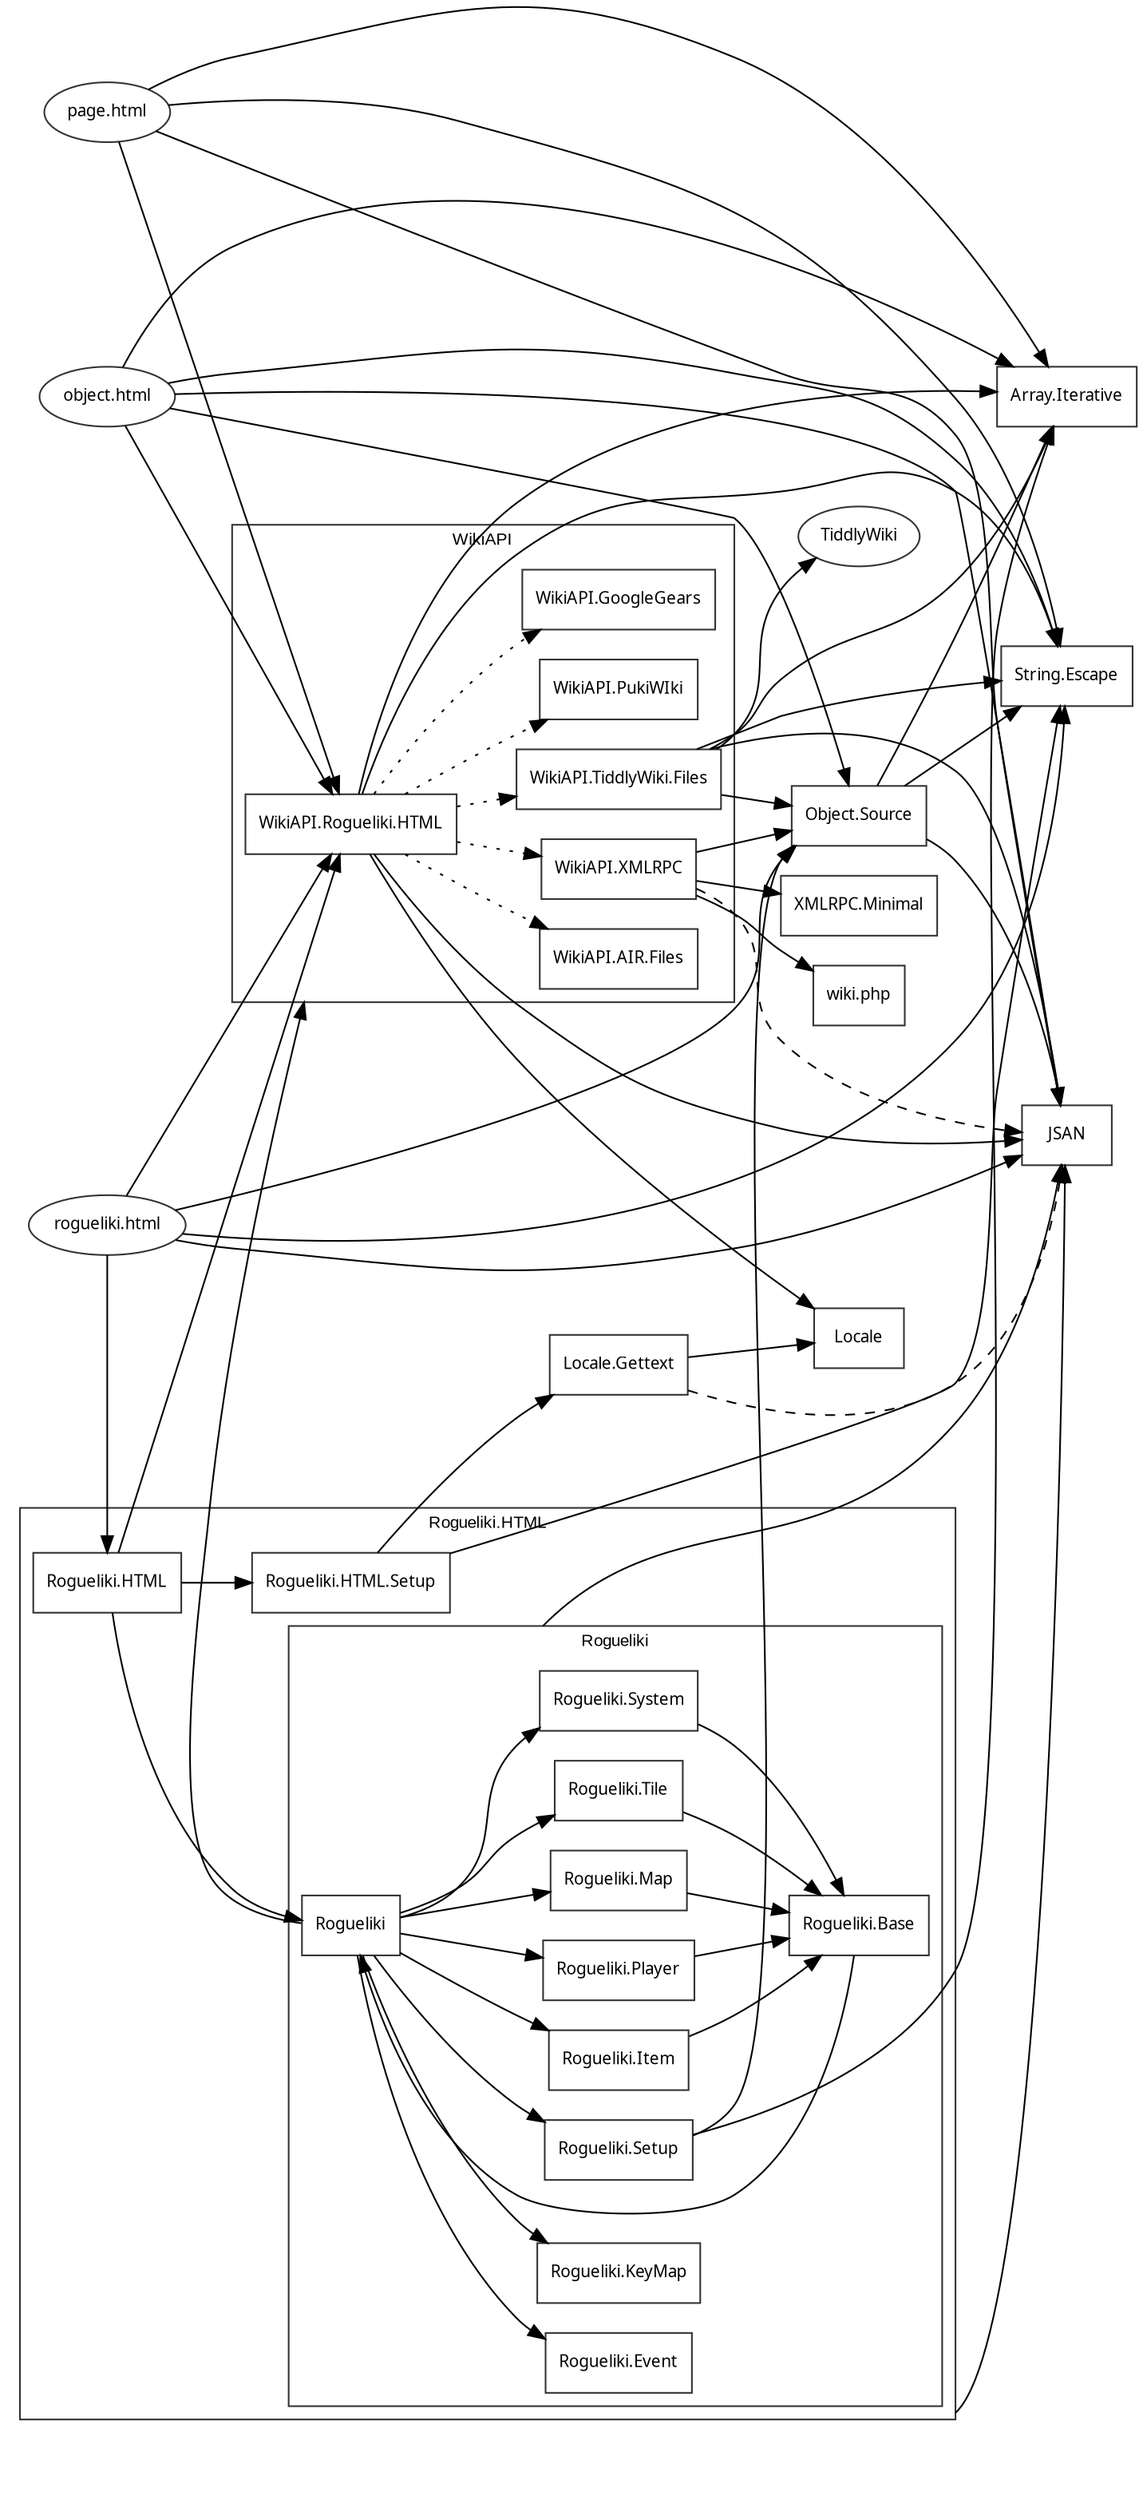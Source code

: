digraph Rogueliki {
  graph [color= "#333333",  fontname="Arial", fontsize=10,
         compound = true, concentrate = false, rankdir = LR];
  node [color="#333333", fontname="ArialBD", fontsize=10, shape = "box"];

  "Locale.Gettext" -> "Locale";
  "Locale.Gettext" -> "JSAN" [style = dashed];

  "Object.Source" -> "Array.Iterative";
  "Object.Source" -> "String.Escape";
  "Object.Source" -> "JSAN";

  "WikiAPI.XMLRPC" -> "XMLRPC.Minimal";
  "WikiAPI.XMLRPC" -> "JSAN" [style = dashed];

  "TiddlyWiki" [shape = "ellipse"];
  "WikiAPI.TiddlyWiki.Files" -> "TiddlyWiki";
  "WikiAPI.TiddlyWiki.Files" -> "Array.Iterative";
  "WikiAPI.TiddlyWiki.Files" -> "Object.Source";
  "WikiAPI.TiddlyWiki.Files" -> "String.Escape";
  "WikiAPI.TiddlyWiki.Files" -> "JSAN";
  
  "WikiAPI.Rogueliki.HTML" -> "Array.Iterative";
  "WikiAPI.Rogueliki.HTML" -> "Locale";
  "WikiAPI.Rogueliki.HTML" -> "String.Escape";
  "WikiAPI.Rogueliki.HTML" -> "JSAN";

  subgraph "cluster WikiAPI" {
    label = "WikiAPI";
    "WikiAPI.Rogueliki.HTML" -> "WikiAPI.PukiWIki" [style = dotted];
    "WikiAPI.Rogueliki.HTML" -> "WikiAPI.GoogleGears" [style = dotted];
    "WikiAPI.Rogueliki.HTML" -> "WikiAPI.AIR.Files" [style = dotted];
    "WikiAPI.Rogueliki.HTML" -> "WikiAPI.XMLRPC" [style = dotted];
    "WikiAPI.Rogueliki.HTML" -> "WikiAPI.TiddlyWiki.Files" [style = dotted];
  }

  "WikiAPI.XMLRPC" -> "Object.Source";
  "WikiAPI.XMLRPC" -> "wiki.php";

  "Rogueliki.Setup" -> "Array.Iterative";
  "Rogueliki.Setup" -> "Object.Source";
  "Rogueliki" -> "JSAN" [ltail="cluster Rogueliki"];
  "Rogueliki" -> "WikiAPI.Rogueliki.HTML" [lhead="cluster WikiAPI"];

  "Rogueliki.HTML.Setup" -> "Locale.Gettext";
  "Rogueliki.HTML.Setup" -> "String.Escape";
  subgraph "cluster Rogueliki.HTML" {
    label = "Rogueliki.HTML";
    
    "Rogueliki.HTML" -> "Rogueliki.HTML.Setup";

    subgraph "cluster Rogueliki" {
      label = "Rogueliki";
      "Rogueliki" -> "Rogueliki.Setup";
      "Rogueliki.Base" -> "Rogueliki";
      "Rogueliki" -> "Rogueliki.Event";
      "Rogueliki" -> "Rogueliki.KeyMap";
      "Rogueliki" -> "Rogueliki.Map";
      "Rogueliki" -> "Rogueliki.Player";
      "Rogueliki" -> "Rogueliki.System";
      "Rogueliki" -> "Rogueliki.Item";
      "Rogueliki" -> "Rogueliki.Tile";
      
      "Rogueliki.Map" -> "Rogueliki.Base";
      "Rogueliki.Tile" -> "Rogueliki.Base";
      "Rogueliki.Player" -> "Rogueliki.Base";
      "Rogueliki.Item" -> "Rogueliki.Base";
      "Rogueliki.System" -> "Rogueliki.Base";
    }
  }
  "Rogueliki.HTML" -> "Rogueliki";
  "Rogueliki.HTML" -> "WikiAPI.Rogueliki.HTML";
  "Rogueliki.HTML" -> "JSAN" [ltail="cluster Rogueliki.HTML"];

  "page.html" [shape = "ellipse"];
  "page.html" -> "WikiAPI.Rogueliki.HTML";
  "page.html" -> "Array.Iterative";
  "page.html" -> "String.Escape";
  "page.html" -> "JSAN";

  "object.html" [shape = "ellipse"];
  "object.html" -> "WikiAPI.Rogueliki.HTML";
  "object.html" -> "Array.Iterative";
  "object.html" -> "Object.Source";
  "object.html" -> "String.Escape";
  "object.html" -> "JSAN";

  "rogueliki.html" [shape = "ellipse"];
  "rogueliki.html" -> "WikiAPI.Rogueliki.HTML";
  "rogueliki.html" -> "Rogueliki.HTML";
  "rogueliki.html" -> "Object.Source";
  "rogueliki.html" -> "String.Escape";
  "rogueliki.html" -> "JSAN";

  {rank = same; "page.html"; "object.html"; "rogueliki.html"}
}

